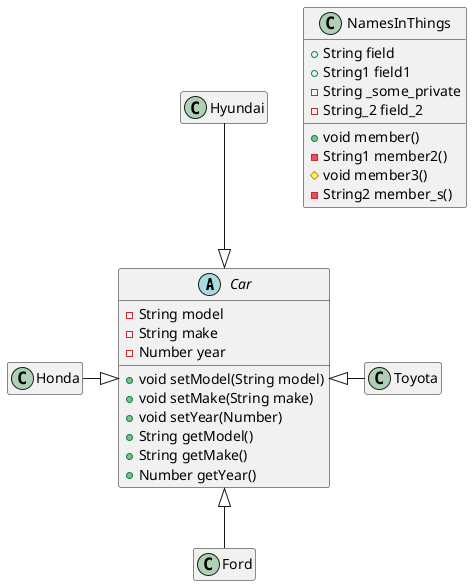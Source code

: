
@startuml

hide empty members

' This is a comment line

abstract Car {
  + void setModel(String model)
  + void setMake(String make)
  + void setYear(Number)
  + String getModel()
  + String getMake()
  + Number getYear()
  - String model
  - String make
  - Number year
}

class NamesInThings {
  + String field
  + String1 field1
  - String _some_private
  - String_2 field_2
  + void member()
  - String1 member2()
  # void member3()
  - String2 member_s()
}
  
class Toyota
class Honda
class Ford
class Hyundai
  
Toyota -left-|> Car
Honda -right-|> Car
Ford -up-|> Car
Hyundai -down-|> Car

@enduml
